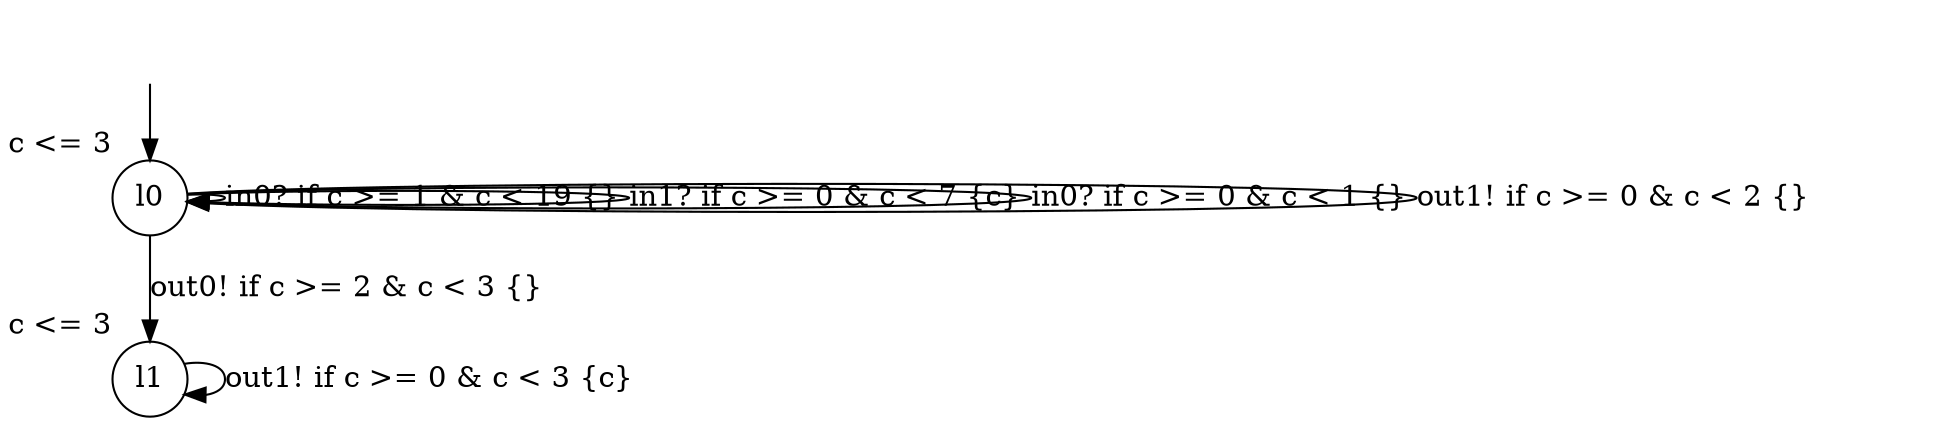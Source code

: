 digraph g {
__start0 [label="" shape="none"];
l0 [shape="circle" margin=0 label="l0", xlabel="c <= 3"];
l1 [shape="circle" margin=0 label="l1", xlabel="c <= 3"];
l0 -> l0 [label="in0? if c >= 1 & c < 19 {} "];
l0 -> l0 [label="in1? if c >= 0 & c < 7 {c} "];
l0 -> l1 [label="out0! if c >= 2 & c < 3 {} "];
l0 -> l0 [label="in0? if c >= 0 & c < 1 {} "];
l0 -> l0 [label="out1! if c >= 0 & c < 2 {} "];
l1 -> l1 [label="out1! if c >= 0 & c < 3 {c} "];
__start0 -> l0;
}
